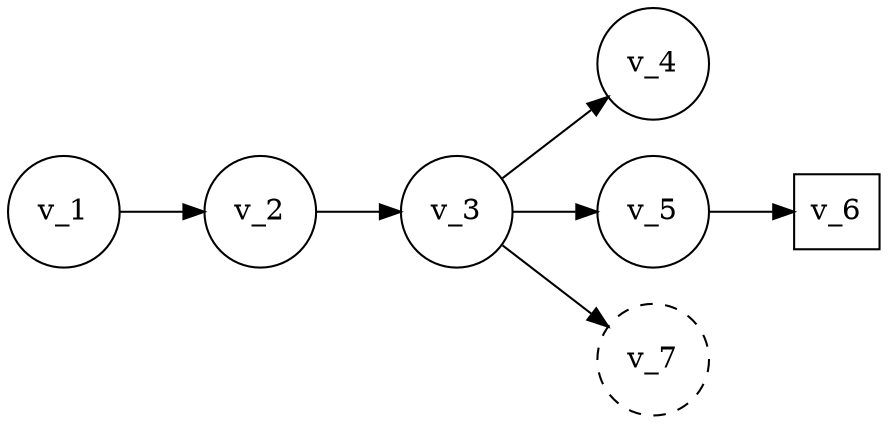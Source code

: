 digraph {
    graph [rankdir=LR];
    node [shape=circle, width=0.5];

    v_1 -> v_2 [label=" ", texlbl="$P$"];

    subgraph {
        v_2 -> v_3 [label=" ", texlbl="$P_\alpha$"];
        v_3 -> v_4 [label=" ", texlbl="$Q_\alpha$"];
        v_3 -> v_5 [label=" ", texlbl="$T_{C_\alpha}$"];
        v_5 -> v_6 [label=" ", texlbl="$T_{E_\alpha}$"];
        v_3 -> v_7 [label=" ", texlbl="$\neg T_{C_\alpha}$"];
    }

    v_1 [style="state,initial"];
    v_2 [style="state,accepting"];
    v_4 [style="state,accepting"];
    v_6 [style="state,accepting", shape=rect];
    v_7 [style="state,dashed"];
}
